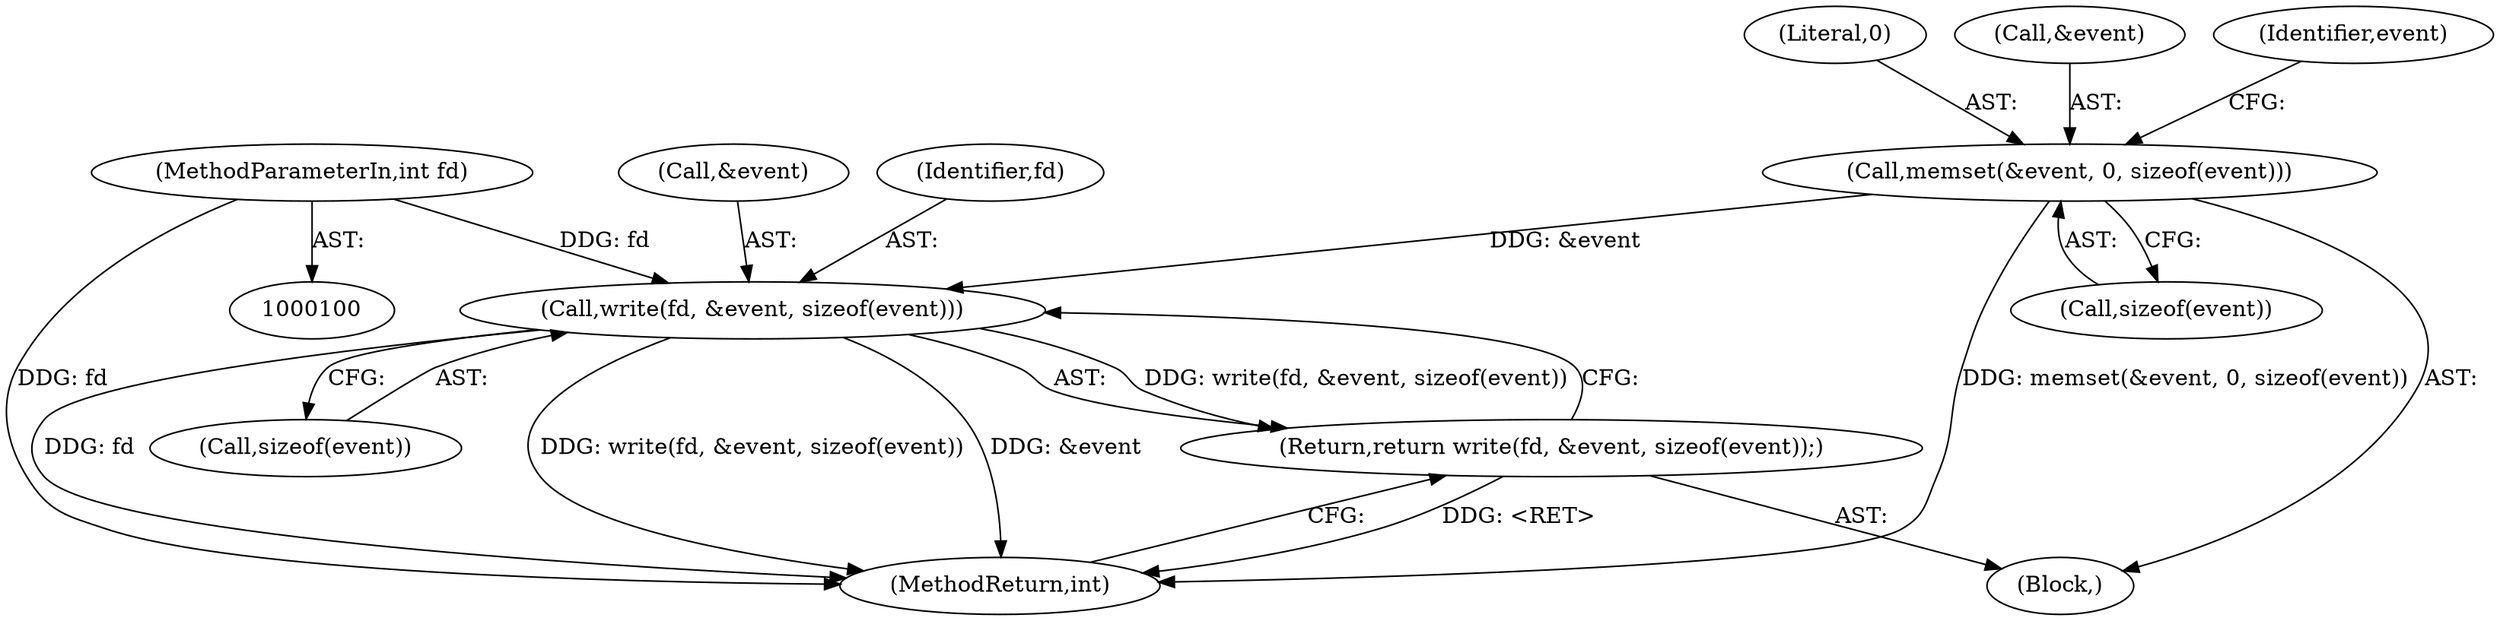 digraph "1_Android_472271b153c5dc53c28beac55480a8d8434b2d5c_28@API" {
"1000135" [label="(Call,write(fd, &event, sizeof(event)))"];
"1000101" [label="(MethodParameterIn,int fd)"];
"1000113" [label="(Call,memset(&event, 0, sizeof(event)))"];
"1000134" [label="(Return,return write(fd, &event, sizeof(event));)"];
"1000137" [label="(Call,&event)"];
"1000105" [label="(Block,)"];
"1000113" [label="(Call,memset(&event, 0, sizeof(event)))"];
"1000101" [label="(MethodParameterIn,int fd)"];
"1000117" [label="(Call,sizeof(event))"];
"1000135" [label="(Call,write(fd, &event, sizeof(event)))"];
"1000136" [label="(Identifier,fd)"];
"1000141" [label="(MethodReturn,int)"];
"1000116" [label="(Literal,0)"];
"1000114" [label="(Call,&event)"];
"1000139" [label="(Call,sizeof(event))"];
"1000121" [label="(Identifier,event)"];
"1000134" [label="(Return,return write(fd, &event, sizeof(event));)"];
"1000135" -> "1000134"  [label="AST: "];
"1000135" -> "1000139"  [label="CFG: "];
"1000136" -> "1000135"  [label="AST: "];
"1000137" -> "1000135"  [label="AST: "];
"1000139" -> "1000135"  [label="AST: "];
"1000134" -> "1000135"  [label="CFG: "];
"1000135" -> "1000141"  [label="DDG: fd"];
"1000135" -> "1000141"  [label="DDG: write(fd, &event, sizeof(event))"];
"1000135" -> "1000141"  [label="DDG: &event"];
"1000135" -> "1000134"  [label="DDG: write(fd, &event, sizeof(event))"];
"1000101" -> "1000135"  [label="DDG: fd"];
"1000113" -> "1000135"  [label="DDG: &event"];
"1000101" -> "1000100"  [label="AST: "];
"1000101" -> "1000141"  [label="DDG: fd"];
"1000113" -> "1000105"  [label="AST: "];
"1000113" -> "1000117"  [label="CFG: "];
"1000114" -> "1000113"  [label="AST: "];
"1000116" -> "1000113"  [label="AST: "];
"1000117" -> "1000113"  [label="AST: "];
"1000121" -> "1000113"  [label="CFG: "];
"1000113" -> "1000141"  [label="DDG: memset(&event, 0, sizeof(event))"];
"1000134" -> "1000105"  [label="AST: "];
"1000141" -> "1000134"  [label="CFG: "];
"1000134" -> "1000141"  [label="DDG: <RET>"];
}
